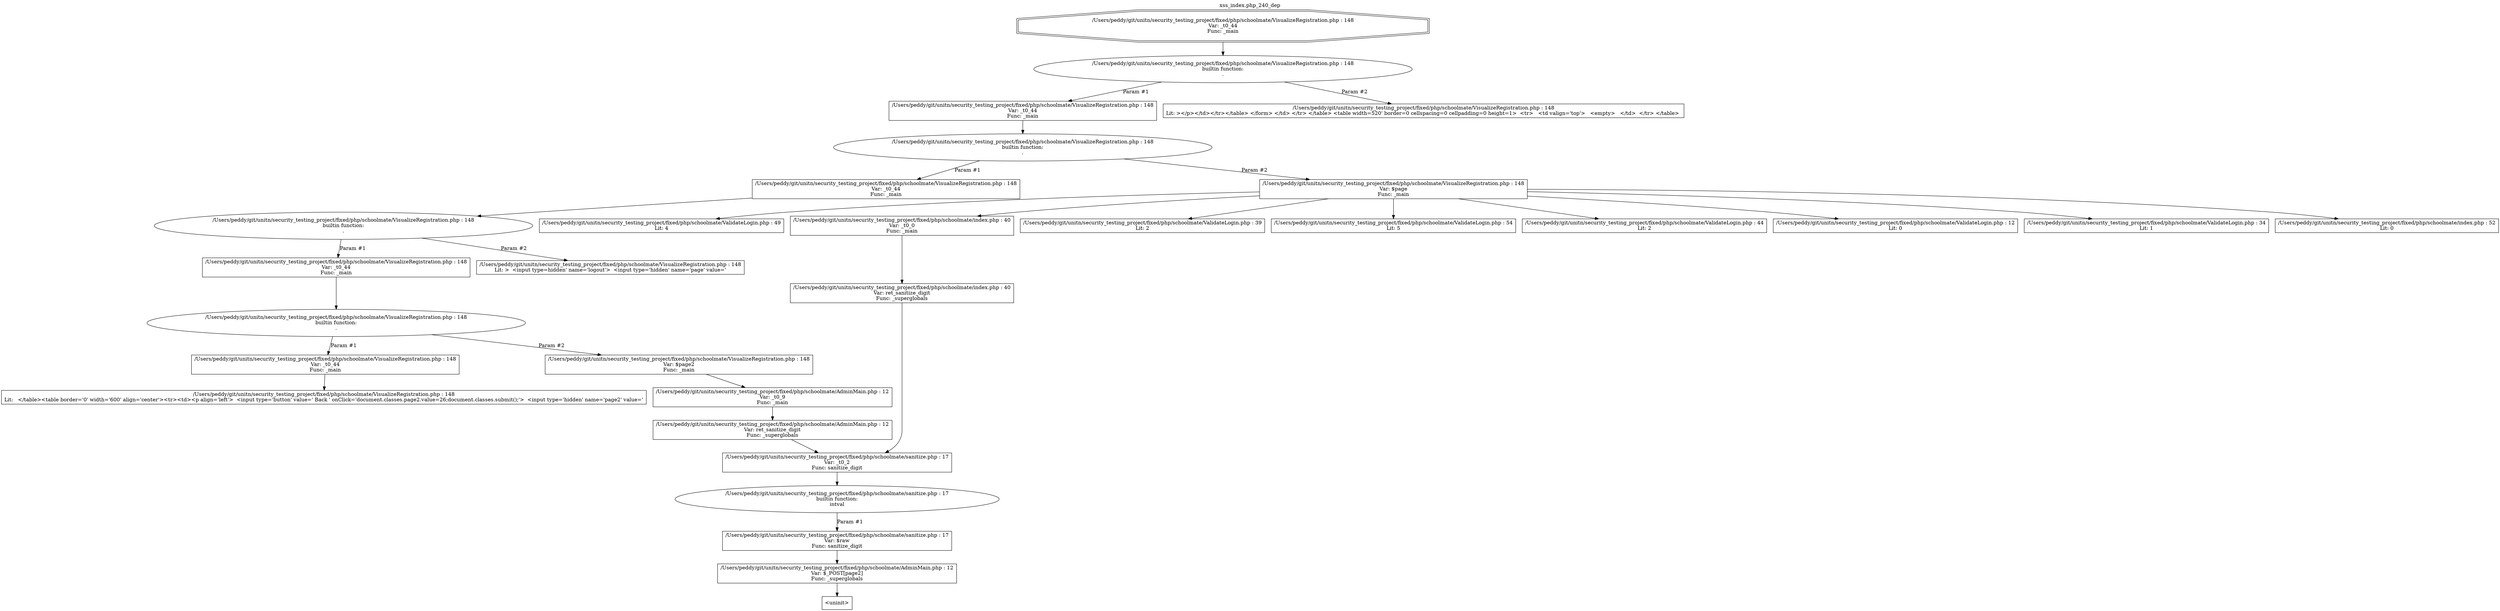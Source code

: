 digraph cfg {
  label="xss_index.php_240_dep";
  labelloc=t;
  n1 [shape=doubleoctagon, label="/Users/peddy/git/unitn/security_testing_project/fixed/php/schoolmate/VisualizeRegistration.php : 148\nVar: _t0_44\nFunc: _main\n"];
  n2 [shape=ellipse, label="/Users/peddy/git/unitn/security_testing_project/fixed/php/schoolmate/VisualizeRegistration.php : 148\nbuiltin function:\n.\n"];
  n3 [shape=box, label="/Users/peddy/git/unitn/security_testing_project/fixed/php/schoolmate/VisualizeRegistration.php : 148\nVar: _t0_44\nFunc: _main\n"];
  n4 [shape=ellipse, label="/Users/peddy/git/unitn/security_testing_project/fixed/php/schoolmate/VisualizeRegistration.php : 148\nbuiltin function:\n.\n"];
  n5 [shape=box, label="/Users/peddy/git/unitn/security_testing_project/fixed/php/schoolmate/VisualizeRegistration.php : 148\nVar: _t0_44\nFunc: _main\n"];
  n6 [shape=ellipse, label="/Users/peddy/git/unitn/security_testing_project/fixed/php/schoolmate/VisualizeRegistration.php : 148\nbuiltin function:\n.\n"];
  n7 [shape=box, label="/Users/peddy/git/unitn/security_testing_project/fixed/php/schoolmate/VisualizeRegistration.php : 148\nVar: _t0_44\nFunc: _main\n"];
  n8 [shape=ellipse, label="/Users/peddy/git/unitn/security_testing_project/fixed/php/schoolmate/VisualizeRegistration.php : 148\nbuiltin function:\n.\n"];
  n9 [shape=box, label="/Users/peddy/git/unitn/security_testing_project/fixed/php/schoolmate/VisualizeRegistration.php : 148\nVar: _t0_44\nFunc: _main\n"];
  n10 [shape=box, label="/Users/peddy/git/unitn/security_testing_project/fixed/php/schoolmate/VisualizeRegistration.php : 148\nLit:   </table><table border='0' width='600' align='center'><tr><td><p align='left'>  <input type='button' value=' Back ' onClick='document.classes.page2.value=26;document.classes.submit();'>  <input type='hidden' name='page2' value='\n"];
  n11 [shape=box, label="/Users/peddy/git/unitn/security_testing_project/fixed/php/schoolmate/VisualizeRegistration.php : 148\nVar: $page2\nFunc: _main\n"];
  n12 [shape=box, label="/Users/peddy/git/unitn/security_testing_project/fixed/php/schoolmate/AdminMain.php : 12\nVar: _t0_9\nFunc: _main\n"];
  n13 [shape=box, label="/Users/peddy/git/unitn/security_testing_project/fixed/php/schoolmate/AdminMain.php : 12\nVar: ret_sanitize_digit\nFunc: _superglobals\n"];
  n14 [shape=box, label="/Users/peddy/git/unitn/security_testing_project/fixed/php/schoolmate/sanitize.php : 17\nVar: _t0_2\nFunc: sanitize_digit\n"];
  n15 [shape=ellipse, label="/Users/peddy/git/unitn/security_testing_project/fixed/php/schoolmate/sanitize.php : 17\nbuiltin function:\nintval\n"];
  n16 [shape=box, label="/Users/peddy/git/unitn/security_testing_project/fixed/php/schoolmate/sanitize.php : 17\nVar: $raw\nFunc: sanitize_digit\n"];
  n17 [shape=box, label="/Users/peddy/git/unitn/security_testing_project/fixed/php/schoolmate/AdminMain.php : 12\nVar: $_POST[page2]\nFunc: _superglobals\n"];
  n18 [shape=box, label="<uninit>"];
  n19 [shape=box, label="/Users/peddy/git/unitn/security_testing_project/fixed/php/schoolmate/VisualizeRegistration.php : 148\nLit: >  <input type=hidden' name='logout'>  <input type='hidden' name='page' value='\n"];
  n20 [shape=box, label="/Users/peddy/git/unitn/security_testing_project/fixed/php/schoolmate/VisualizeRegistration.php : 148\nVar: $page\nFunc: _main\n"];
  n21 [shape=box, label="/Users/peddy/git/unitn/security_testing_project/fixed/php/schoolmate/ValidateLogin.php : 49\nLit: 4\n"];
  n22 [shape=box, label="/Users/peddy/git/unitn/security_testing_project/fixed/php/schoolmate/index.php : 40\nVar: _t0_0\nFunc: _main\n"];
  n23 [shape=box, label="/Users/peddy/git/unitn/security_testing_project/fixed/php/schoolmate/index.php : 40\nVar: ret_sanitize_digit\nFunc: _superglobals\n"];
  n24 [shape=box, label="/Users/peddy/git/unitn/security_testing_project/fixed/php/schoolmate/ValidateLogin.php : 39\nLit: 2\n"];
  n25 [shape=box, label="/Users/peddy/git/unitn/security_testing_project/fixed/php/schoolmate/ValidateLogin.php : 54\nLit: 5\n"];
  n26 [shape=box, label="/Users/peddy/git/unitn/security_testing_project/fixed/php/schoolmate/ValidateLogin.php : 44\nLit: 2\n"];
  n27 [shape=box, label="/Users/peddy/git/unitn/security_testing_project/fixed/php/schoolmate/ValidateLogin.php : 12\nLit: 0\n"];
  n28 [shape=box, label="/Users/peddy/git/unitn/security_testing_project/fixed/php/schoolmate/ValidateLogin.php : 34\nLit: 1\n"];
  n29 [shape=box, label="/Users/peddy/git/unitn/security_testing_project/fixed/php/schoolmate/index.php : 52\nLit: 0\n"];
  n30 [shape=box, label="/Users/peddy/git/unitn/security_testing_project/fixed/php/schoolmate/VisualizeRegistration.php : 148\nLit: ></p></td></tr></table> </form> </td> </tr> </table> <table width=520' border=0 cellspacing=0 cellpadding=0 height=1>  <tr>   <td valign='top'>   <empty>   </td>  </tr> </table> \n"];
  n1 -> n2;
  n3 -> n4;
  n5 -> n6;
  n7 -> n8;
  n9 -> n10;
  n8 -> n9[label="Param #1"];
  n8 -> n11[label="Param #2"];
  n14 -> n15;
  n17 -> n18;
  n16 -> n17;
  n15 -> n16[label="Param #1"];
  n13 -> n14;
  n12 -> n13;
  n11 -> n12;
  n6 -> n7[label="Param #1"];
  n6 -> n19[label="Param #2"];
  n4 -> n5[label="Param #1"];
  n4 -> n20[label="Param #2"];
  n20 -> n21;
  n20 -> n22;
  n20 -> n24;
  n20 -> n25;
  n20 -> n26;
  n20 -> n27;
  n20 -> n28;
  n20 -> n29;
  n23 -> n14;
  n22 -> n23;
  n2 -> n3[label="Param #1"];
  n2 -> n30[label="Param #2"];
}
